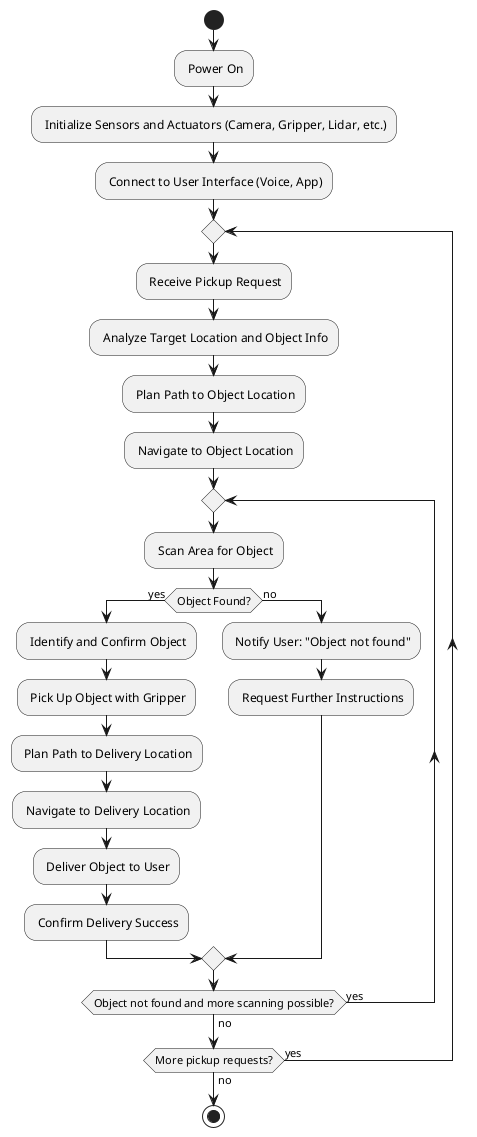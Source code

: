 @startuml

start

: Power On;
: Initialize Sensors and Actuators (Camera, Gripper, Lidar, etc.);
: Connect to User Interface (Voice, App);

repeat
    : Receive Pickup Request;
    : Analyze Target Location and Object Info;
    : Plan Path to Object Location;
    : Navigate to Object Location;

    repeat
        : Scan Area for Object;
        if (Object Found?) then (yes)
            : Identify and Confirm Object;
            : Pick Up Object with Gripper;
            : Plan Path to Delivery Location;
            : Navigate to Delivery Location;
            : Deliver Object to User;
            : Confirm Delivery Success;
        else (no)
            : Notify User: "Object not found";
            : Request Further Instructions;
        endif
    repeat while (Object not found and more scanning possible?) is (yes) not (no)

repeat while (More pickup requests?) is (yes) not (no)

stop

@enduml
